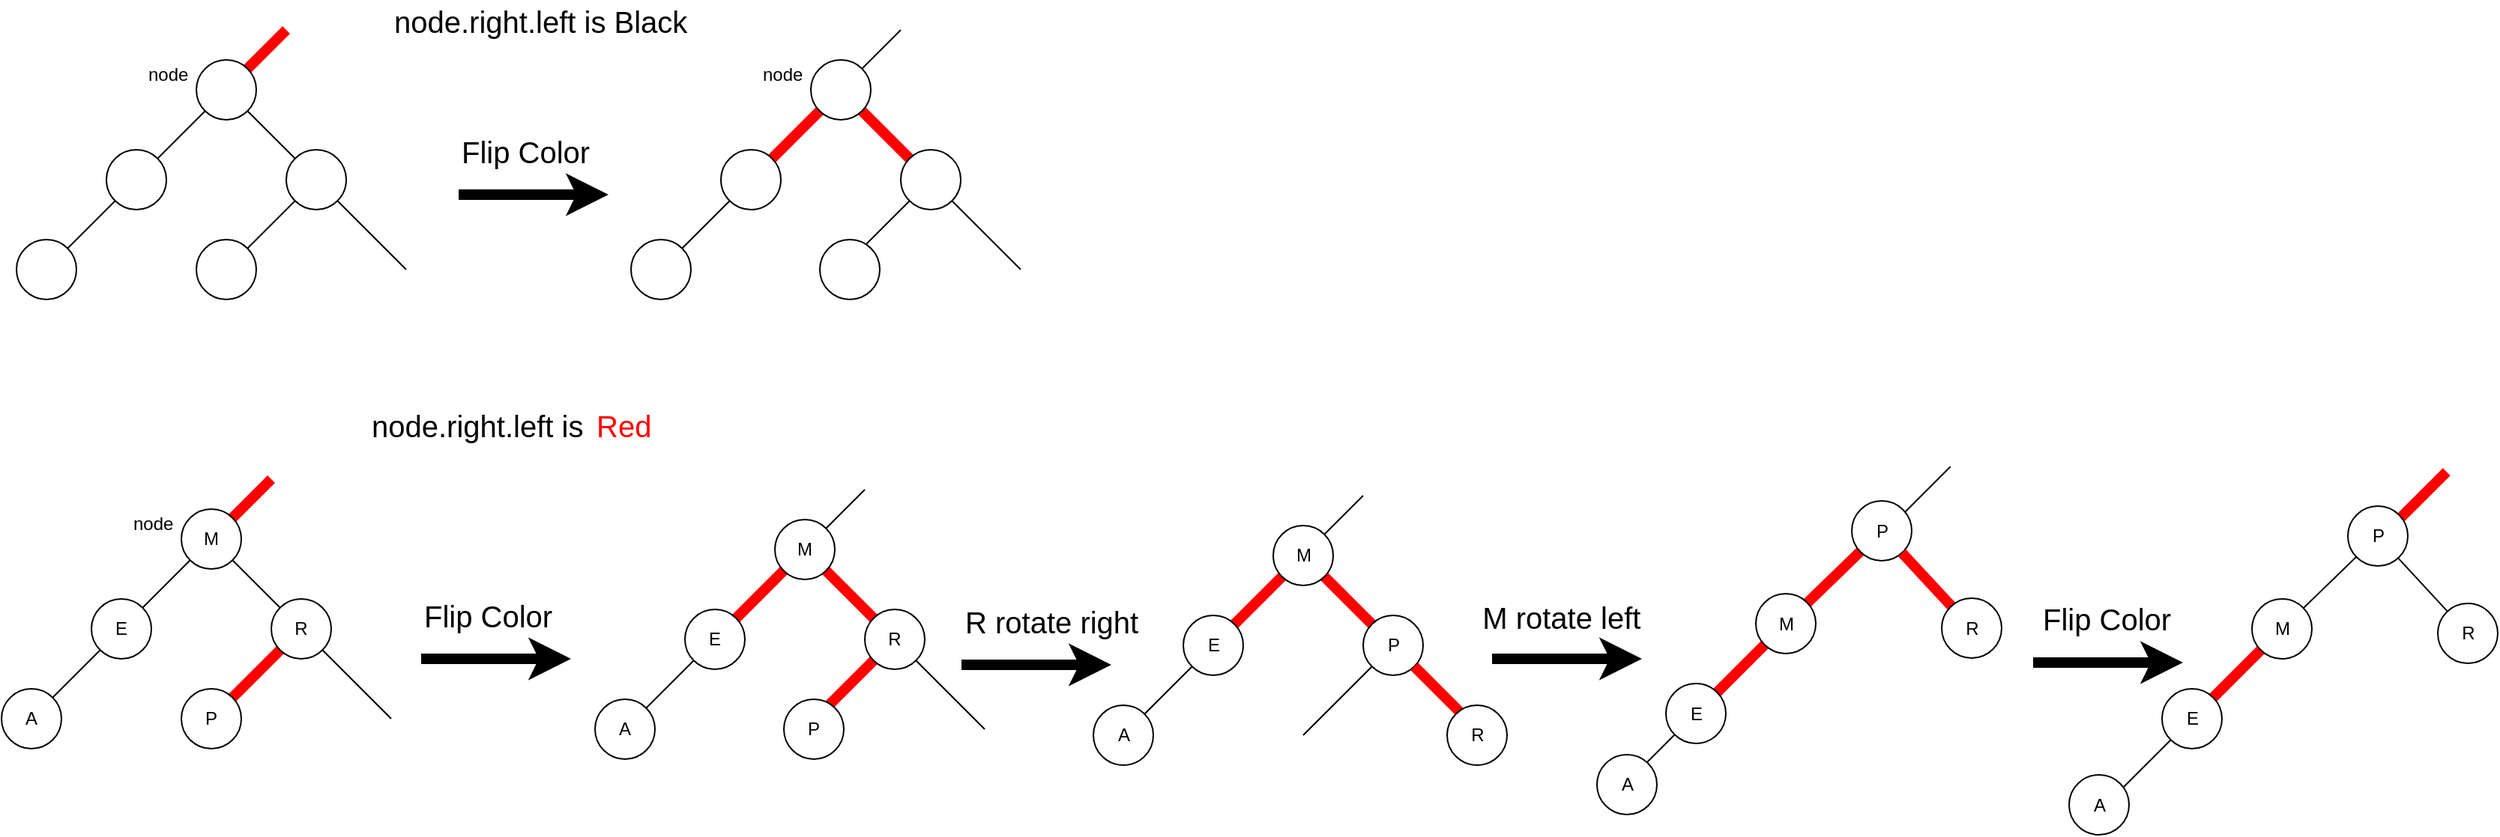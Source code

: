 <mxfile version="10.9.8" type="github"><diagram id="gQwJ4Oaf59JIFVTMGgzS" name="第 1 页"><mxGraphModel dx="1807" dy="821" grid="0" gridSize="10" guides="1" tooltips="1" connect="0" arrows="1" fold="1" page="1" pageScale="1" pageWidth="3300" pageHeight="4681" math="0" shadow="0"><root><mxCell id="0"/><mxCell id="1" parent="0"/><mxCell id="_R9g_LUwFE2aWKYrxbyZ-100" value="" style="endArrow=none;html=1;" edge="1" parent="1"><mxGeometry width="50" height="50" relative="1" as="geometry"><mxPoint x="1384.5" y="377.5" as="sourcePoint"/><mxPoint x="1430.358" y="331.642" as="targetPoint"/></mxGeometry></mxCell><mxCell id="_R9g_LUwFE2aWKYrxbyZ-15" value="" style="endArrow=none;html=1;strokeColor=#000000;" edge="1" parent="1" target="_R9g_LUwFE2aWKYrxbyZ-14"><mxGeometry width="50" height="50" relative="1" as="geometry"><mxPoint x="280" y="80" as="sourcePoint"/><mxPoint x="440" y="240" as="targetPoint"/></mxGeometry></mxCell><mxCell id="_R9g_LUwFE2aWKYrxbyZ-19" value="" style="endArrow=none;html=1;" edge="1" parent="1"><mxGeometry width="50" height="50" relative="1" as="geometry"><mxPoint x="280" y="200" as="sourcePoint"/><mxPoint x="340" y="140" as="targetPoint"/></mxGeometry></mxCell><mxCell id="_R9g_LUwFE2aWKYrxbyZ-13" value="" style="endArrow=none;html=1;strokeColor=#FF0000;strokeWidth=7;" edge="1" parent="1"><mxGeometry width="50" height="50" relative="1" as="geometry"><mxPoint x="280" y="80" as="sourcePoint"/><mxPoint x="320" y="40" as="targetPoint"/></mxGeometry></mxCell><mxCell id="_R9g_LUwFE2aWKYrxbyZ-3" value="" style="endArrow=none;html=1;" edge="1" parent="1" source="_R9g_LUwFE2aWKYrxbyZ-5"><mxGeometry width="50" height="50" relative="1" as="geometry"><mxPoint x="160" y="200" as="sourcePoint"/><mxPoint x="280" y="80" as="targetPoint"/></mxGeometry></mxCell><mxCell id="_R9g_LUwFE2aWKYrxbyZ-4" value="" style="ellipse;whiteSpace=wrap;html=1;aspect=fixed;" vertex="1" parent="1"><mxGeometry x="260" y="60" width="40" height="40" as="geometry"/></mxCell><mxCell id="_R9g_LUwFE2aWKYrxbyZ-5" value="" style="ellipse;whiteSpace=wrap;html=1;aspect=fixed;" vertex="1" parent="1"><mxGeometry x="200" y="120" width="40" height="40" as="geometry"/></mxCell><mxCell id="_R9g_LUwFE2aWKYrxbyZ-6" value="" style="endArrow=none;html=1;" edge="1" parent="1" target="_R9g_LUwFE2aWKYrxbyZ-5"><mxGeometry width="50" height="50" relative="1" as="geometry"><mxPoint x="160" y="200" as="sourcePoint"/><mxPoint x="280" y="80" as="targetPoint"/></mxGeometry></mxCell><mxCell id="_R9g_LUwFE2aWKYrxbyZ-7" value="" style="ellipse;whiteSpace=wrap;html=1;aspect=fixed;" vertex="1" parent="1"><mxGeometry x="140" y="180" width="40" height="40" as="geometry"/></mxCell><mxCell id="_R9g_LUwFE2aWKYrxbyZ-14" value="" style="ellipse;whiteSpace=wrap;html=1;aspect=fixed;" vertex="1" parent="1"><mxGeometry x="320" y="120" width="40" height="40" as="geometry"/></mxCell><mxCell id="_R9g_LUwFE2aWKYrxbyZ-17" value="" style="endArrow=none;html=1;strokeColor=#000000;" edge="1" parent="1" source="_R9g_LUwFE2aWKYrxbyZ-14"><mxGeometry width="50" height="50" relative="1" as="geometry"><mxPoint x="354.142" y="154.142" as="sourcePoint"/><mxPoint x="400" y="200" as="targetPoint"/></mxGeometry></mxCell><mxCell id="_R9g_LUwFE2aWKYrxbyZ-20" value="node&lt;br&gt;" style="text;html=1;resizable=0;points=[];autosize=1;align=left;verticalAlign=top;spacingTop=-4;" vertex="1" parent="1"><mxGeometry x="226" y="60" width="40" height="20" as="geometry"/></mxCell><mxCell id="_R9g_LUwFE2aWKYrxbyZ-24" value="" style="endArrow=none;html=1;strokeColor=#FF0000;strokeWidth=7;" edge="1" parent="1" target="_R9g_LUwFE2aWKYrxbyZ-32"><mxGeometry width="50" height="50" relative="1" as="geometry"><mxPoint x="690" y="80" as="sourcePoint"/><mxPoint x="850" y="240" as="targetPoint"/></mxGeometry></mxCell><mxCell id="_R9g_LUwFE2aWKYrxbyZ-25" value="" style="endArrow=none;html=1;" edge="1" parent="1"><mxGeometry width="50" height="50" relative="1" as="geometry"><mxPoint x="690" y="200" as="sourcePoint"/><mxPoint x="750" y="140" as="targetPoint"/></mxGeometry></mxCell><mxCell id="_R9g_LUwFE2aWKYrxbyZ-26" value="" style="endArrow=none;html=1;strokeColor=#000000;" edge="1" parent="1"><mxGeometry width="50" height="50" relative="1" as="geometry"><mxPoint x="690" y="80" as="sourcePoint"/><mxPoint x="730" y="40" as="targetPoint"/></mxGeometry></mxCell><mxCell id="_R9g_LUwFE2aWKYrxbyZ-27" value="" style="endArrow=none;html=1;strokeColor=#FF0000;strokeWidth=7;" edge="1" parent="1" source="_R9g_LUwFE2aWKYrxbyZ-29"><mxGeometry width="50" height="50" relative="1" as="geometry"><mxPoint x="570" y="200" as="sourcePoint"/><mxPoint x="690" y="80" as="targetPoint"/></mxGeometry></mxCell><mxCell id="_R9g_LUwFE2aWKYrxbyZ-28" value="" style="ellipse;whiteSpace=wrap;html=1;aspect=fixed;" vertex="1" parent="1"><mxGeometry x="670" y="60" width="40" height="40" as="geometry"/></mxCell><mxCell id="_R9g_LUwFE2aWKYrxbyZ-29" value="" style="ellipse;whiteSpace=wrap;html=1;aspect=fixed;" vertex="1" parent="1"><mxGeometry x="610" y="120" width="40" height="40" as="geometry"/></mxCell><mxCell id="_R9g_LUwFE2aWKYrxbyZ-30" value="" style="endArrow=none;html=1;" edge="1" parent="1" target="_R9g_LUwFE2aWKYrxbyZ-29"><mxGeometry width="50" height="50" relative="1" as="geometry"><mxPoint x="570" y="200" as="sourcePoint"/><mxPoint x="690" y="80" as="targetPoint"/></mxGeometry></mxCell><mxCell id="_R9g_LUwFE2aWKYrxbyZ-31" value="" style="ellipse;whiteSpace=wrap;html=1;aspect=fixed;" vertex="1" parent="1"><mxGeometry x="550" y="180" width="40" height="40" as="geometry"/></mxCell><mxCell id="_R9g_LUwFE2aWKYrxbyZ-32" value="" style="ellipse;whiteSpace=wrap;html=1;aspect=fixed;" vertex="1" parent="1"><mxGeometry x="730" y="120" width="40" height="40" as="geometry"/></mxCell><mxCell id="_R9g_LUwFE2aWKYrxbyZ-33" value="" style="endArrow=none;html=1;strokeColor=#000000;" edge="1" parent="1" source="_R9g_LUwFE2aWKYrxbyZ-32"><mxGeometry width="50" height="50" relative="1" as="geometry"><mxPoint x="764.142" y="154.142" as="sourcePoint"/><mxPoint x="810" y="200" as="targetPoint"/></mxGeometry></mxCell><mxCell id="_R9g_LUwFE2aWKYrxbyZ-34" value="node&lt;br&gt;" style="text;html=1;resizable=0;points=[];autosize=1;align=left;verticalAlign=top;spacingTop=-4;" vertex="1" parent="1"><mxGeometry x="636" y="60" width="40" height="20" as="geometry"/></mxCell><mxCell id="_R9g_LUwFE2aWKYrxbyZ-35" value="" style="endArrow=classic;html=1;strokeColor=#000000;strokeWidth=7;" edge="1" parent="1"><mxGeometry width="50" height="50" relative="1" as="geometry"><mxPoint x="435" y="150" as="sourcePoint"/><mxPoint x="535" y="150" as="targetPoint"/></mxGeometry></mxCell><mxCell id="_R9g_LUwFE2aWKYrxbyZ-36" value="Flip Color&lt;br style=&quot;font-size: 20px;&quot;&gt;" style="text;html=1;resizable=0;points=[];autosize=1;align=left;verticalAlign=top;spacingTop=-4;strokeWidth=10;fontSize=20;" vertex="1" parent="1"><mxGeometry x="435" y="107" width="70" height="20" as="geometry"/></mxCell><mxCell id="_R9g_LUwFE2aWKYrxbyZ-37" value="node.right.left is Black" style="text;html=1;resizable=0;points=[];autosize=1;align=left;verticalAlign=top;spacingTop=-4;fontSize=20;" vertex="1" parent="1"><mxGeometry x="390" y="20" width="210" height="30" as="geometry"/></mxCell><mxCell id="_R9g_LUwFE2aWKYrxbyZ-38" value="" style="ellipse;whiteSpace=wrap;html=1;aspect=fixed;" vertex="1" parent="1"><mxGeometry x="260" y="180" width="40" height="40" as="geometry"/></mxCell><mxCell id="_R9g_LUwFE2aWKYrxbyZ-39" value="" style="ellipse;whiteSpace=wrap;html=1;aspect=fixed;" vertex="1" parent="1"><mxGeometry x="676" y="180" width="40" height="40" as="geometry"/></mxCell><mxCell id="_R9g_LUwFE2aWKYrxbyZ-40" value="" style="endArrow=none;html=1;strokeColor=#000000;" edge="1" parent="1" target="_R9g_LUwFE2aWKYrxbyZ-48"><mxGeometry width="50" height="50" relative="1" as="geometry"><mxPoint x="270" y="380" as="sourcePoint"/><mxPoint x="430" y="540" as="targetPoint"/></mxGeometry></mxCell><mxCell id="_R9g_LUwFE2aWKYrxbyZ-41" value="" style="endArrow=none;html=1;strokeColor=#FF0000;strokeWidth=7;" edge="1" parent="1"><mxGeometry width="50" height="50" relative="1" as="geometry"><mxPoint x="270" y="500" as="sourcePoint"/><mxPoint x="330" y="440" as="targetPoint"/></mxGeometry></mxCell><mxCell id="_R9g_LUwFE2aWKYrxbyZ-42" value="" style="endArrow=none;html=1;strokeColor=#FF0000;strokeWidth=7;" edge="1" parent="1"><mxGeometry width="50" height="50" relative="1" as="geometry"><mxPoint x="270" y="380" as="sourcePoint"/><mxPoint x="310" y="340" as="targetPoint"/></mxGeometry></mxCell><mxCell id="_R9g_LUwFE2aWKYrxbyZ-43" value="" style="endArrow=none;html=1;" edge="1" parent="1" source="_R9g_LUwFE2aWKYrxbyZ-45"><mxGeometry width="50" height="50" relative="1" as="geometry"><mxPoint x="150" y="500" as="sourcePoint"/><mxPoint x="270" y="380" as="targetPoint"/></mxGeometry></mxCell><mxCell id="_R9g_LUwFE2aWKYrxbyZ-44" value="M" style="ellipse;whiteSpace=wrap;html=1;aspect=fixed;" vertex="1" parent="1"><mxGeometry x="250" y="360" width="40" height="40" as="geometry"/></mxCell><mxCell id="_R9g_LUwFE2aWKYrxbyZ-45" value="E" style="ellipse;whiteSpace=wrap;html=1;aspect=fixed;" vertex="1" parent="1"><mxGeometry x="190" y="420" width="40" height="40" as="geometry"/></mxCell><mxCell id="_R9g_LUwFE2aWKYrxbyZ-46" value="" style="endArrow=none;html=1;" edge="1" parent="1" target="_R9g_LUwFE2aWKYrxbyZ-45"><mxGeometry width="50" height="50" relative="1" as="geometry"><mxPoint x="150" y="500" as="sourcePoint"/><mxPoint x="270" y="380" as="targetPoint"/></mxGeometry></mxCell><mxCell id="_R9g_LUwFE2aWKYrxbyZ-47" value="A" style="ellipse;whiteSpace=wrap;html=1;aspect=fixed;" vertex="1" parent="1"><mxGeometry x="130" y="480" width="40" height="40" as="geometry"/></mxCell><mxCell id="_R9g_LUwFE2aWKYrxbyZ-48" value="R" style="ellipse;whiteSpace=wrap;html=1;aspect=fixed;" vertex="1" parent="1"><mxGeometry x="310" y="420" width="40" height="40" as="geometry"/></mxCell><mxCell id="_R9g_LUwFE2aWKYrxbyZ-49" value="" style="endArrow=none;html=1;strokeColor=#000000;" edge="1" parent="1" source="_R9g_LUwFE2aWKYrxbyZ-48"><mxGeometry width="50" height="50" relative="1" as="geometry"><mxPoint x="344.142" y="454.142" as="sourcePoint"/><mxPoint x="390" y="500" as="targetPoint"/></mxGeometry></mxCell><mxCell id="_R9g_LUwFE2aWKYrxbyZ-50" value="node&lt;br&gt;" style="text;html=1;resizable=0;points=[];autosize=1;align=left;verticalAlign=top;spacingTop=-4;" vertex="1" parent="1"><mxGeometry x="216" y="360" width="40" height="20" as="geometry"/></mxCell><mxCell id="_R9g_LUwFE2aWKYrxbyZ-51" value="" style="endArrow=none;html=1;strokeColor=#FF0000;strokeWidth=7;" edge="1" parent="1" target="_R9g_LUwFE2aWKYrxbyZ-59"><mxGeometry width="50" height="50" relative="1" as="geometry"><mxPoint x="666" y="387" as="sourcePoint"/><mxPoint x="826" y="547" as="targetPoint"/></mxGeometry></mxCell><mxCell id="_R9g_LUwFE2aWKYrxbyZ-52" value="" style="endArrow=none;html=1;strokeColor=#FF0000;strokeWidth=7;" edge="1" parent="1"><mxGeometry width="50" height="50" relative="1" as="geometry"><mxPoint x="666" y="507" as="sourcePoint"/><mxPoint x="726" y="447" as="targetPoint"/></mxGeometry></mxCell><mxCell id="_R9g_LUwFE2aWKYrxbyZ-53" value="" style="endArrow=none;html=1;strokeColor=#000000;" edge="1" parent="1"><mxGeometry width="50" height="50" relative="1" as="geometry"><mxPoint x="666" y="387" as="sourcePoint"/><mxPoint x="706" y="347" as="targetPoint"/></mxGeometry></mxCell><mxCell id="_R9g_LUwFE2aWKYrxbyZ-54" value="" style="endArrow=none;html=1;strokeColor=#FF0000;strokeWidth=7;" edge="1" parent="1" source="_R9g_LUwFE2aWKYrxbyZ-56"><mxGeometry width="50" height="50" relative="1" as="geometry"><mxPoint x="546" y="507" as="sourcePoint"/><mxPoint x="666" y="387" as="targetPoint"/></mxGeometry></mxCell><mxCell id="_R9g_LUwFE2aWKYrxbyZ-55" value="M" style="ellipse;whiteSpace=wrap;html=1;aspect=fixed;" vertex="1" parent="1"><mxGeometry x="646" y="367" width="40" height="40" as="geometry"/></mxCell><mxCell id="_R9g_LUwFE2aWKYrxbyZ-56" value="E" style="ellipse;whiteSpace=wrap;html=1;aspect=fixed;" vertex="1" parent="1"><mxGeometry x="586" y="427" width="40" height="40" as="geometry"/></mxCell><mxCell id="_R9g_LUwFE2aWKYrxbyZ-57" value="" style="endArrow=none;html=1;" edge="1" parent="1" target="_R9g_LUwFE2aWKYrxbyZ-56"><mxGeometry width="50" height="50" relative="1" as="geometry"><mxPoint x="546" y="507" as="sourcePoint"/><mxPoint x="666" y="387" as="targetPoint"/></mxGeometry></mxCell><mxCell id="_R9g_LUwFE2aWKYrxbyZ-58" value="A" style="ellipse;whiteSpace=wrap;html=1;aspect=fixed;" vertex="1" parent="1"><mxGeometry x="526" y="487" width="40" height="40" as="geometry"/></mxCell><mxCell id="_R9g_LUwFE2aWKYrxbyZ-59" value="R" style="ellipse;whiteSpace=wrap;html=1;aspect=fixed;" vertex="1" parent="1"><mxGeometry x="706" y="427" width="40" height="40" as="geometry"/></mxCell><mxCell id="_R9g_LUwFE2aWKYrxbyZ-60" value="" style="endArrow=none;html=1;strokeColor=#000000;" edge="1" parent="1" source="_R9g_LUwFE2aWKYrxbyZ-59"><mxGeometry width="50" height="50" relative="1" as="geometry"><mxPoint x="740.142" y="461.142" as="sourcePoint"/><mxPoint x="786" y="507" as="targetPoint"/></mxGeometry></mxCell><mxCell id="_R9g_LUwFE2aWKYrxbyZ-62" value="" style="endArrow=classic;html=1;strokeColor=#000000;strokeWidth=7;" edge="1" parent="1"><mxGeometry width="50" height="50" relative="1" as="geometry"><mxPoint x="410" y="460" as="sourcePoint"/><mxPoint x="510" y="460" as="targetPoint"/></mxGeometry></mxCell><mxCell id="_R9g_LUwFE2aWKYrxbyZ-63" value="Flip Color&lt;br style=&quot;font-size: 20px;&quot;&gt;" style="text;html=1;resizable=0;points=[];autosize=1;align=left;verticalAlign=top;spacingTop=-4;strokeWidth=10;fontSize=20;" vertex="1" parent="1"><mxGeometry x="410" y="417" width="70" height="20" as="geometry"/></mxCell><mxCell id="_R9g_LUwFE2aWKYrxbyZ-64" value="node.right.left is&amp;nbsp;" style="text;html=1;resizable=0;points=[];autosize=1;align=left;verticalAlign=top;spacingTop=-4;fontSize=20;" vertex="1" parent="1"><mxGeometry x="375" y="290" width="160" height="30" as="geometry"/></mxCell><mxCell id="_R9g_LUwFE2aWKYrxbyZ-65" value="P" style="ellipse;whiteSpace=wrap;html=1;aspect=fixed;" vertex="1" parent="1"><mxGeometry x="250" y="480" width="40" height="40" as="geometry"/></mxCell><mxCell id="_R9g_LUwFE2aWKYrxbyZ-66" value="P" style="ellipse;whiteSpace=wrap;html=1;aspect=fixed;" vertex="1" parent="1"><mxGeometry x="652" y="487" width="40" height="40" as="geometry"/></mxCell><mxCell id="_R9g_LUwFE2aWKYrxbyZ-69" value="Red" style="text;html=1;resizable=0;points=[];autosize=1;align=left;verticalAlign=top;spacingTop=-4;fontSize=20;fontColor=#FF0000;" vertex="1" parent="1"><mxGeometry x="525" y="290" width="50" height="30" as="geometry"/></mxCell><mxCell id="_R9g_LUwFE2aWKYrxbyZ-70" value="" style="endArrow=none;html=1;strokeColor=#FF0000;strokeWidth=7;" edge="1" parent="1" target="_R9g_LUwFE2aWKYrxbyZ-78"><mxGeometry width="50" height="50" relative="1" as="geometry"><mxPoint x="998.5" y="391" as="sourcePoint"/><mxPoint x="1158.5" y="551" as="targetPoint"/></mxGeometry></mxCell><mxCell id="_R9g_LUwFE2aWKYrxbyZ-71" value="" style="endArrow=none;html=1;strokeColor=#000000;" edge="1" parent="1"><mxGeometry width="50" height="50" relative="1" as="geometry"><mxPoint x="998.5" y="511" as="sourcePoint"/><mxPoint x="1058.5" y="451" as="targetPoint"/></mxGeometry></mxCell><mxCell id="_R9g_LUwFE2aWKYrxbyZ-72" value="" style="endArrow=none;html=1;strokeColor=#000000;" edge="1" parent="1"><mxGeometry width="50" height="50" relative="1" as="geometry"><mxPoint x="998.5" y="391" as="sourcePoint"/><mxPoint x="1038.5" y="351" as="targetPoint"/></mxGeometry></mxCell><mxCell id="_R9g_LUwFE2aWKYrxbyZ-73" value="" style="endArrow=none;html=1;strokeColor=#FF0000;strokeWidth=7;" edge="1" parent="1" source="_R9g_LUwFE2aWKYrxbyZ-75"><mxGeometry width="50" height="50" relative="1" as="geometry"><mxPoint x="878.5" y="511" as="sourcePoint"/><mxPoint x="998.5" y="391" as="targetPoint"/></mxGeometry></mxCell><mxCell id="_R9g_LUwFE2aWKYrxbyZ-74" value="M" style="ellipse;whiteSpace=wrap;html=1;aspect=fixed;" vertex="1" parent="1"><mxGeometry x="978.5" y="371" width="40" height="40" as="geometry"/></mxCell><mxCell id="_R9g_LUwFE2aWKYrxbyZ-75" value="E" style="ellipse;whiteSpace=wrap;html=1;aspect=fixed;" vertex="1" parent="1"><mxGeometry x="918.5" y="431" width="40" height="40" as="geometry"/></mxCell><mxCell id="_R9g_LUwFE2aWKYrxbyZ-76" value="" style="endArrow=none;html=1;" edge="1" parent="1" target="_R9g_LUwFE2aWKYrxbyZ-75"><mxGeometry width="50" height="50" relative="1" as="geometry"><mxPoint x="878.5" y="511" as="sourcePoint"/><mxPoint x="998.5" y="391" as="targetPoint"/></mxGeometry></mxCell><mxCell id="_R9g_LUwFE2aWKYrxbyZ-77" value="A" style="ellipse;whiteSpace=wrap;html=1;aspect=fixed;" vertex="1" parent="1"><mxGeometry x="858.5" y="491" width="40" height="40" as="geometry"/></mxCell><mxCell id="_R9g_LUwFE2aWKYrxbyZ-78" value="P" style="ellipse;whiteSpace=wrap;html=1;aspect=fixed;" vertex="1" parent="1"><mxGeometry x="1038.5" y="431" width="40" height="40" as="geometry"/></mxCell><mxCell id="_R9g_LUwFE2aWKYrxbyZ-79" value="" style="endArrow=none;html=1;strokeColor=#FF0000;strokeWidth=7;" edge="1" parent="1" source="_R9g_LUwFE2aWKYrxbyZ-78"><mxGeometry width="50" height="50" relative="1" as="geometry"><mxPoint x="1072.642" y="465.142" as="sourcePoint"/><mxPoint x="1118.5" y="511" as="targetPoint"/></mxGeometry></mxCell><mxCell id="_R9g_LUwFE2aWKYrxbyZ-81" value="" style="endArrow=classic;html=1;strokeColor=#000000;strokeWidth=7;" edge="1" parent="1"><mxGeometry width="50" height="50" relative="1" as="geometry"><mxPoint x="770.5" y="464" as="sourcePoint"/><mxPoint x="870.5" y="464" as="targetPoint"/></mxGeometry></mxCell><mxCell id="_R9g_LUwFE2aWKYrxbyZ-82" value="R rotate right" style="text;html=1;resizable=0;points=[];autosize=1;align=left;verticalAlign=top;spacingTop=-4;strokeWidth=10;fontSize=20;" vertex="1" parent="1"><mxGeometry x="770.5" y="421" width="130" height="30" as="geometry"/></mxCell><mxCell id="_R9g_LUwFE2aWKYrxbyZ-84" value="R" style="ellipse;whiteSpace=wrap;html=1;aspect=fixed;" vertex="1" parent="1"><mxGeometry x="1094.5" y="491" width="40" height="40" as="geometry"/></mxCell><mxCell id="_R9g_LUwFE2aWKYrxbyZ-85" value="" style="endArrow=none;html=1;strokeColor=#FF0000;strokeWidth=7;" edge="1" target="_R9g_LUwFE2aWKYrxbyZ-93" parent="1"><mxGeometry width="50" height="50" relative="1" as="geometry"><mxPoint x="1320.5" y="436.5" as="sourcePoint"/><mxPoint x="1480.5" y="596.5" as="targetPoint"/></mxGeometry></mxCell><mxCell id="_R9g_LUwFE2aWKYrxbyZ-88" value="" style="endArrow=none;html=1;strokeColor=#FF0000;strokeWidth=7;" edge="1" source="_R9g_LUwFE2aWKYrxbyZ-90" parent="1"><mxGeometry width="50" height="50" relative="1" as="geometry"><mxPoint x="1200.5" y="556.5" as="sourcePoint"/><mxPoint x="1320.5" y="436.5" as="targetPoint"/></mxGeometry></mxCell><mxCell id="_R9g_LUwFE2aWKYrxbyZ-89" value="M" style="ellipse;whiteSpace=wrap;html=1;aspect=fixed;" vertex="1" parent="1"><mxGeometry x="1300.5" y="416.5" width="40" height="40" as="geometry"/></mxCell><mxCell id="_R9g_LUwFE2aWKYrxbyZ-90" value="E" style="ellipse;whiteSpace=wrap;html=1;aspect=fixed;" vertex="1" parent="1"><mxGeometry x="1240.5" y="476.5" width="40" height="40" as="geometry"/></mxCell><mxCell id="_R9g_LUwFE2aWKYrxbyZ-91" value="" style="endArrow=none;html=1;" edge="1" target="_R9g_LUwFE2aWKYrxbyZ-90" parent="1"><mxGeometry width="50" height="50" relative="1" as="geometry"><mxPoint x="1200.5" y="556.5" as="sourcePoint"/><mxPoint x="1320.5" y="436.5" as="targetPoint"/></mxGeometry></mxCell><mxCell id="_R9g_LUwFE2aWKYrxbyZ-92" value="A" style="ellipse;whiteSpace=wrap;html=1;aspect=fixed;" vertex="1" parent="1"><mxGeometry x="1194.5" y="524" width="40" height="40" as="geometry"/></mxCell><mxCell id="_R9g_LUwFE2aWKYrxbyZ-93" value="P" style="ellipse;whiteSpace=wrap;html=1;aspect=fixed;" vertex="1" parent="1"><mxGeometry x="1364.5" y="354.5" width="40" height="40" as="geometry"/></mxCell><mxCell id="_R9g_LUwFE2aWKYrxbyZ-94" value="" style="endArrow=none;html=1;strokeColor=#FF0000;strokeWidth=7;" edge="1" source="_R9g_LUwFE2aWKYrxbyZ-93" parent="1" target="_R9g_LUwFE2aWKYrxbyZ-98"><mxGeometry width="50" height="50" relative="1" as="geometry"><mxPoint x="1394.642" y="510.642" as="sourcePoint"/><mxPoint x="1440.5" y="556.5" as="targetPoint"/></mxGeometry></mxCell><mxCell id="_R9g_LUwFE2aWKYrxbyZ-96" value="" style="endArrow=classic;html=1;strokeColor=#000000;strokeWidth=7;" edge="1" parent="1"><mxGeometry width="50" height="50" relative="1" as="geometry"><mxPoint x="1124.5" y="460" as="sourcePoint"/><mxPoint x="1224.5" y="460" as="targetPoint"/></mxGeometry></mxCell><mxCell id="_R9g_LUwFE2aWKYrxbyZ-97" value="&amp;nbsp; M rotate left" style="text;html=1;resizable=0;points=[];autosize=1;align=left;verticalAlign=top;spacingTop=-4;strokeWidth=10;fontSize=20;" vertex="1" parent="1"><mxGeometry x="1104.5" y="418" width="130" height="30" as="geometry"/></mxCell><mxCell id="_R9g_LUwFE2aWKYrxbyZ-98" value="R" style="ellipse;whiteSpace=wrap;html=1;aspect=fixed;" vertex="1" parent="1"><mxGeometry x="1424.5" y="419.5" width="40" height="40" as="geometry"/></mxCell><mxCell id="_R9g_LUwFE2aWKYrxbyZ-101" value="" style="endArrow=none;html=1;strokeColor=#FF0000;strokeWidth=7;" edge="1" parent="1"><mxGeometry width="50" height="50" relative="1" as="geometry"><mxPoint x="1715.5" y="381" as="sourcePoint"/><mxPoint x="1761.358" y="335.142" as="targetPoint"/></mxGeometry></mxCell><mxCell id="_R9g_LUwFE2aWKYrxbyZ-102" value="" style="endArrow=none;html=1;strokeColor=#000000;" edge="1" target="_R9g_LUwFE2aWKYrxbyZ-107" parent="1"><mxGeometry width="50" height="50" relative="1" as="geometry"><mxPoint x="1651.5" y="440" as="sourcePoint"/><mxPoint x="1811.5" y="600" as="targetPoint"/></mxGeometry></mxCell><mxCell id="_R9g_LUwFE2aWKYrxbyZ-103" value="" style="endArrow=none;html=1;strokeColor=#FF0000;strokeWidth=7;" edge="1" source="_R9g_LUwFE2aWKYrxbyZ-105" parent="1"><mxGeometry width="50" height="50" relative="1" as="geometry"><mxPoint x="1531.5" y="560" as="sourcePoint"/><mxPoint x="1651.5" y="440" as="targetPoint"/></mxGeometry></mxCell><mxCell id="_R9g_LUwFE2aWKYrxbyZ-104" value="M" style="ellipse;whiteSpace=wrap;html=1;aspect=fixed;" vertex="1" parent="1"><mxGeometry x="1631.5" y="420" width="40" height="40" as="geometry"/></mxCell><mxCell id="_R9g_LUwFE2aWKYrxbyZ-105" value="E" style="ellipse;whiteSpace=wrap;html=1;aspect=fixed;" vertex="1" parent="1"><mxGeometry x="1571.5" y="480" width="40" height="40" as="geometry"/></mxCell><mxCell id="_R9g_LUwFE2aWKYrxbyZ-106" value="" style="endArrow=none;html=1;" edge="1" target="_R9g_LUwFE2aWKYrxbyZ-105" parent="1"><mxGeometry width="50" height="50" relative="1" as="geometry"><mxPoint x="1531.5" y="560" as="sourcePoint"/><mxPoint x="1651.5" y="440" as="targetPoint"/></mxGeometry></mxCell><mxCell id="_R9g_LUwFE2aWKYrxbyZ-107" value="P" style="ellipse;whiteSpace=wrap;html=1;aspect=fixed;" vertex="1" parent="1"><mxGeometry x="1695.5" y="358" width="40" height="40" as="geometry"/></mxCell><mxCell id="_R9g_LUwFE2aWKYrxbyZ-108" value="" style="endArrow=none;html=1;strokeColor=#000000;" edge="1" source="_R9g_LUwFE2aWKYrxbyZ-107" target="_R9g_LUwFE2aWKYrxbyZ-111" parent="1"><mxGeometry width="50" height="50" relative="1" as="geometry"><mxPoint x="1725.642" y="514.142" as="sourcePoint"/><mxPoint x="1771.5" y="560" as="targetPoint"/></mxGeometry></mxCell><mxCell id="_R9g_LUwFE2aWKYrxbyZ-109" value="" style="endArrow=classic;html=1;strokeColor=#000000;strokeWidth=7;" edge="1" parent="1"><mxGeometry width="50" height="50" relative="1" as="geometry"><mxPoint x="1485.5" y="462.5" as="sourcePoint"/><mxPoint x="1585.5" y="462.5" as="targetPoint"/></mxGeometry></mxCell><mxCell id="_R9g_LUwFE2aWKYrxbyZ-110" value="Flip Color" style="text;html=1;resizable=0;points=[];autosize=1;align=left;verticalAlign=top;spacingTop=-4;strokeWidth=10;fontSize=20;" vertex="1" parent="1"><mxGeometry x="1489.5" y="418.5" width="100" height="30" as="geometry"/></mxCell><mxCell id="_R9g_LUwFE2aWKYrxbyZ-111" value="R" style="ellipse;whiteSpace=wrap;html=1;aspect=fixed;" vertex="1" parent="1"><mxGeometry x="1755.5" y="423" width="40" height="40" as="geometry"/></mxCell><mxCell id="_R9g_LUwFE2aWKYrxbyZ-112" value="A" style="ellipse;whiteSpace=wrap;html=1;aspect=fixed;" vertex="1" parent="1"><mxGeometry x="1509.5" y="537.5" width="40" height="40" as="geometry"/></mxCell></root></mxGraphModel></diagram></mxfile>